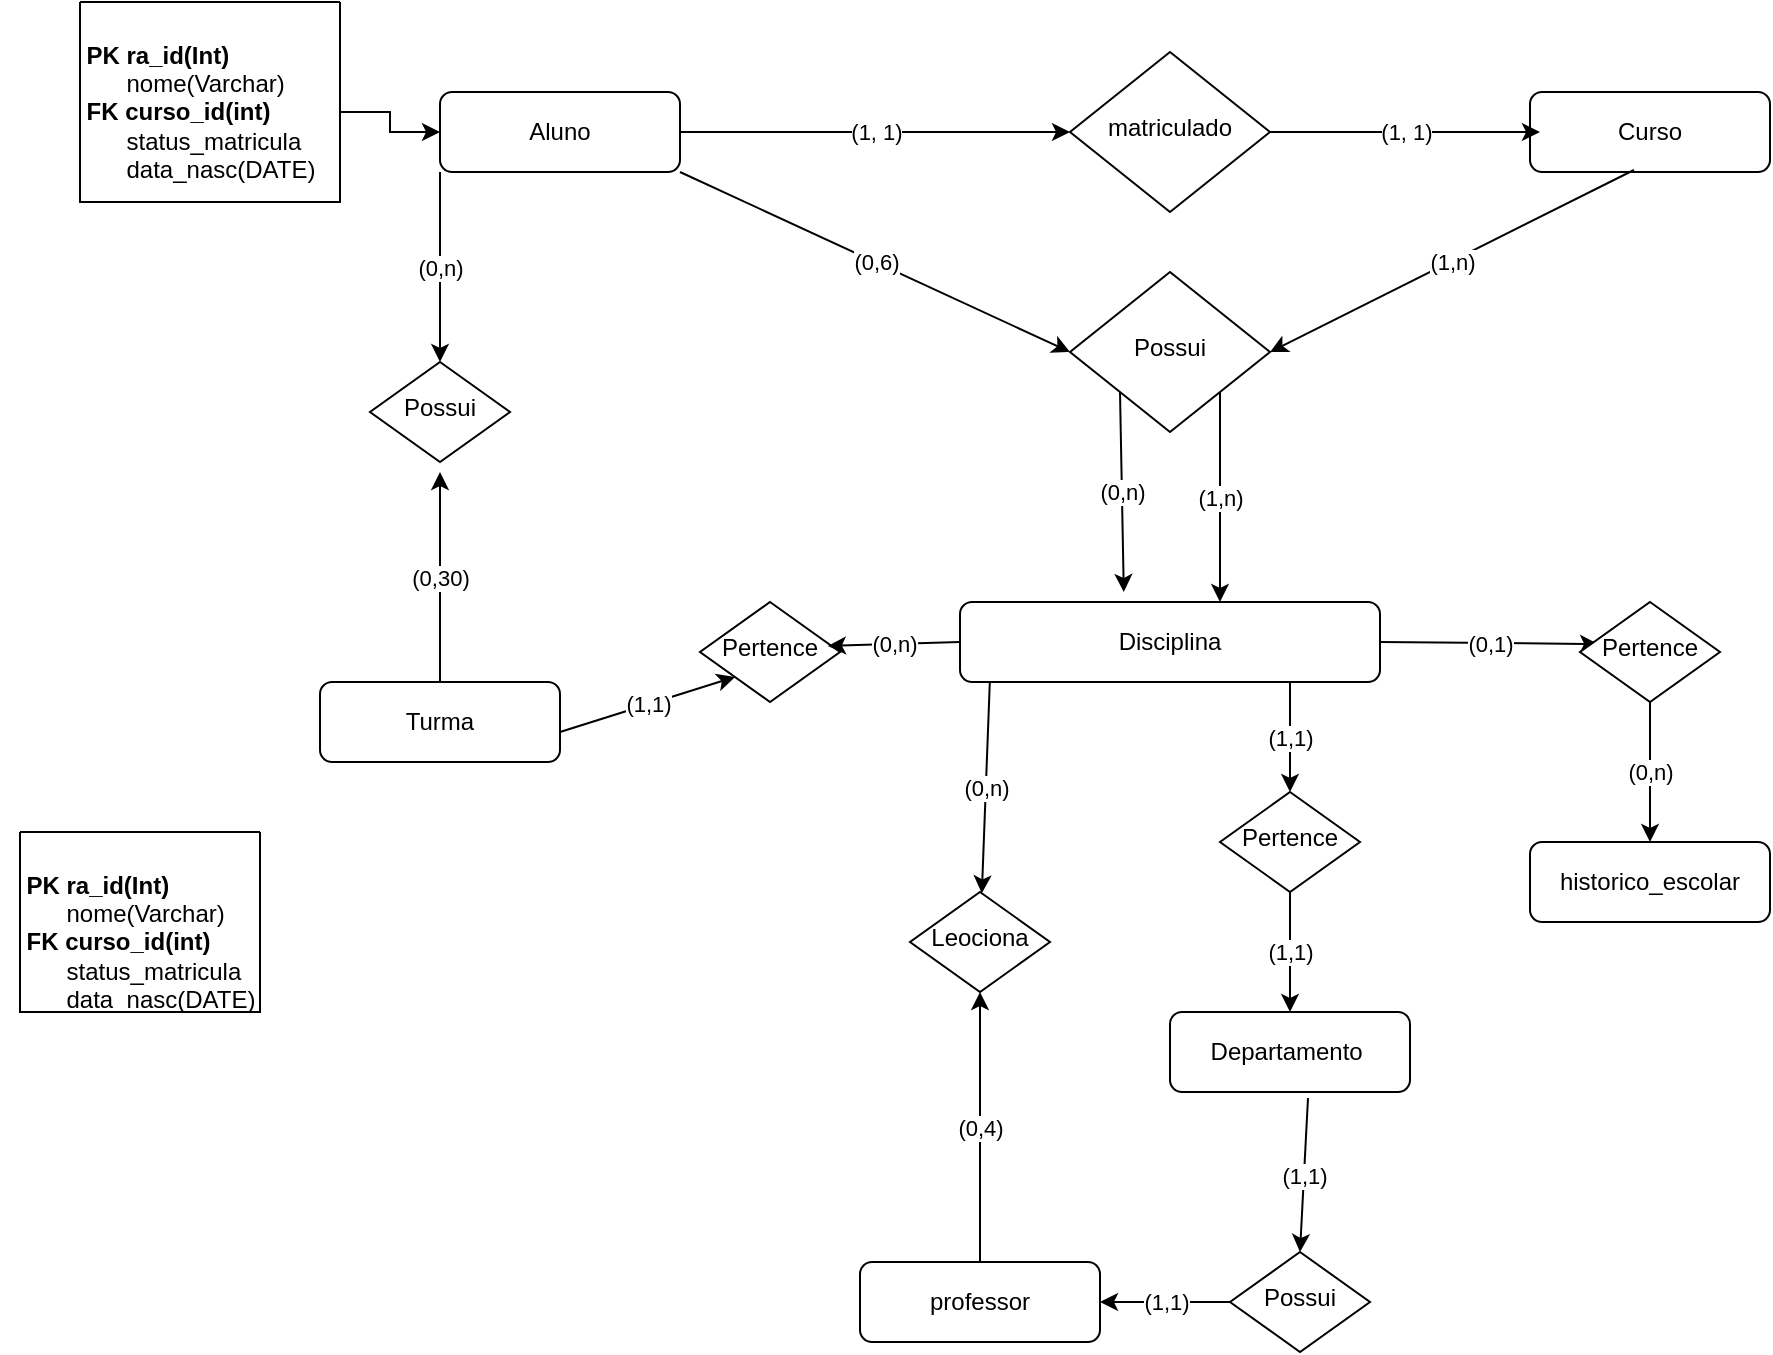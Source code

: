 <mxfile version="24.4.4" type="github">
  <diagram id="C5RBs43oDa-KdzZeNtuy" name="Page-1">
    <mxGraphModel dx="1995" dy="447" grid="1" gridSize="10" guides="1" tooltips="1" connect="1" arrows="1" fold="1" page="1" pageScale="1" pageWidth="1169" pageHeight="827" math="0" shadow="0">
      <root>
        <mxCell id="WIyWlLk6GJQsqaUBKTNV-0" />
        <mxCell id="WIyWlLk6GJQsqaUBKTNV-1" parent="WIyWlLk6GJQsqaUBKTNV-0" />
        <mxCell id="WIyWlLk6GJQsqaUBKTNV-3" value="Aluno" style="rounded=1;whiteSpace=wrap;html=1;fontSize=12;glass=0;strokeWidth=1;shadow=0;" parent="WIyWlLk6GJQsqaUBKTNV-1" vertex="1">
          <mxGeometry x="140" y="75" width="120" height="40" as="geometry" />
        </mxCell>
        <mxCell id="WIyWlLk6GJQsqaUBKTNV-6" value="matriculado" style="rhombus;whiteSpace=wrap;html=1;shadow=0;fontFamily=Helvetica;fontSize=12;align=center;strokeWidth=1;spacing=6;spacingTop=-4;" parent="WIyWlLk6GJQsqaUBKTNV-1" vertex="1">
          <mxGeometry x="455" y="55" width="100" height="80" as="geometry" />
        </mxCell>
        <mxCell id="WIyWlLk6GJQsqaUBKTNV-7" value="Curso" style="rounded=1;whiteSpace=wrap;html=1;fontSize=12;glass=0;strokeWidth=1;shadow=0;" parent="WIyWlLk6GJQsqaUBKTNV-1" vertex="1">
          <mxGeometry x="685" y="75" width="120" height="40" as="geometry" />
        </mxCell>
        <mxCell id="GtkZLF3a1ReEiGem8rHB-0" value="" style="endArrow=classic;html=1;rounded=0;exitX=1;exitY=0.5;exitDx=0;exitDy=0;fontStyle=1;" edge="1" parent="WIyWlLk6GJQsqaUBKTNV-1" source="WIyWlLk6GJQsqaUBKTNV-6">
          <mxGeometry relative="1" as="geometry">
            <mxPoint x="405" y="180" as="sourcePoint" />
            <mxPoint x="690" y="95" as="targetPoint" />
          </mxGeometry>
        </mxCell>
        <mxCell id="GtkZLF3a1ReEiGem8rHB-1" value="(1, 1)" style="edgeLabel;resizable=0;html=1;;align=center;verticalAlign=middle;" connectable="0" vertex="1" parent="GtkZLF3a1ReEiGem8rHB-0">
          <mxGeometry relative="1" as="geometry" />
        </mxCell>
        <mxCell id="GtkZLF3a1ReEiGem8rHB-4" value="" style="endArrow=classic;html=1;rounded=0;exitX=1;exitY=0.5;exitDx=0;exitDy=0;fontStyle=1;entryX=0;entryY=0.5;entryDx=0;entryDy=0;" edge="1" parent="WIyWlLk6GJQsqaUBKTNV-1" source="WIyWlLk6GJQsqaUBKTNV-3" target="WIyWlLk6GJQsqaUBKTNV-6">
          <mxGeometry relative="1" as="geometry">
            <mxPoint x="324.5" y="105" as="sourcePoint" />
            <mxPoint x="324.5" y="175" as="targetPoint" />
          </mxGeometry>
        </mxCell>
        <mxCell id="GtkZLF3a1ReEiGem8rHB-5" value="(1, 1)" style="edgeLabel;resizable=0;html=1;;align=center;verticalAlign=middle;" connectable="0" vertex="1" parent="GtkZLF3a1ReEiGem8rHB-4">
          <mxGeometry relative="1" as="geometry" />
        </mxCell>
        <mxCell id="GtkZLF3a1ReEiGem8rHB-6" value="Disciplina" style="rounded=1;whiteSpace=wrap;html=1;fontSize=12;glass=0;strokeWidth=1;shadow=0;" vertex="1" parent="WIyWlLk6GJQsqaUBKTNV-1">
          <mxGeometry x="400" y="330" width="210" height="40" as="geometry" />
        </mxCell>
        <mxCell id="GtkZLF3a1ReEiGem8rHB-7" value="" style="endArrow=classic;html=1;rounded=0;exitX=1;exitY=1;exitDx=0;exitDy=0;entryX=0;entryY=0.5;entryDx=0;entryDy=0;" edge="1" parent="WIyWlLk6GJQsqaUBKTNV-1" source="WIyWlLk6GJQsqaUBKTNV-3" target="GtkZLF3a1ReEiGem8rHB-9">
          <mxGeometry relative="1" as="geometry">
            <mxPoint x="315" y="185" as="sourcePoint" />
            <mxPoint x="415" y="215" as="targetPoint" />
          </mxGeometry>
        </mxCell>
        <mxCell id="GtkZLF3a1ReEiGem8rHB-8" value="(0,6)" style="edgeLabel;resizable=0;html=1;;align=center;verticalAlign=middle;" connectable="0" vertex="1" parent="GtkZLF3a1ReEiGem8rHB-7">
          <mxGeometry relative="1" as="geometry" />
        </mxCell>
        <mxCell id="GtkZLF3a1ReEiGem8rHB-9" value="Possui" style="rhombus;whiteSpace=wrap;html=1;shadow=0;fontFamily=Helvetica;fontSize=12;align=center;strokeWidth=1;spacing=6;spacingTop=-4;" vertex="1" parent="WIyWlLk6GJQsqaUBKTNV-1">
          <mxGeometry x="455" y="165" width="100" height="80" as="geometry" />
        </mxCell>
        <mxCell id="GtkZLF3a1ReEiGem8rHB-15" value="" style="endArrow=classic;html=1;rounded=0;exitX=0;exitY=1;exitDx=0;exitDy=0;entryX=0.39;entryY=-0.125;entryDx=0;entryDy=0;entryPerimeter=0;" edge="1" parent="WIyWlLk6GJQsqaUBKTNV-1" source="GtkZLF3a1ReEiGem8rHB-9" target="GtkZLF3a1ReEiGem8rHB-6">
          <mxGeometry relative="1" as="geometry">
            <mxPoint x="475" y="225" as="sourcePoint" />
            <mxPoint x="475" y="305" as="targetPoint" />
          </mxGeometry>
        </mxCell>
        <mxCell id="GtkZLF3a1ReEiGem8rHB-16" value="(0,n)" style="edgeLabel;resizable=0;html=1;;align=center;verticalAlign=middle;" connectable="0" vertex="1" parent="GtkZLF3a1ReEiGem8rHB-15">
          <mxGeometry relative="1" as="geometry" />
        </mxCell>
        <mxCell id="GtkZLF3a1ReEiGem8rHB-19" value="" style="endArrow=classic;html=1;rounded=0;entryX=1;entryY=0.5;entryDx=0;entryDy=0;exitX=0.433;exitY=0.975;exitDx=0;exitDy=0;exitPerimeter=0;" edge="1" parent="WIyWlLk6GJQsqaUBKTNV-1" source="WIyWlLk6GJQsqaUBKTNV-7" target="GtkZLF3a1ReEiGem8rHB-9">
          <mxGeometry relative="1" as="geometry">
            <mxPoint x="725" y="125" as="sourcePoint" />
            <mxPoint x="695" y="165" as="targetPoint" />
          </mxGeometry>
        </mxCell>
        <mxCell id="GtkZLF3a1ReEiGem8rHB-20" value="(1,n)" style="edgeLabel;resizable=0;html=1;;align=center;verticalAlign=middle;" connectable="0" vertex="1" parent="GtkZLF3a1ReEiGem8rHB-19">
          <mxGeometry relative="1" as="geometry" />
        </mxCell>
        <mxCell id="GtkZLF3a1ReEiGem8rHB-21" value="" style="endArrow=classic;html=1;rounded=0;exitX=1;exitY=1;exitDx=0;exitDy=0;entryX=0.619;entryY=0;entryDx=0;entryDy=0;entryPerimeter=0;" edge="1" parent="WIyWlLk6GJQsqaUBKTNV-1" source="GtkZLF3a1ReEiGem8rHB-9" target="GtkZLF3a1ReEiGem8rHB-6">
          <mxGeometry relative="1" as="geometry">
            <mxPoint x="550" y="225" as="sourcePoint" />
            <mxPoint x="530" y="305" as="targetPoint" />
          </mxGeometry>
        </mxCell>
        <mxCell id="GtkZLF3a1ReEiGem8rHB-22" value="(1,n)" style="edgeLabel;resizable=0;html=1;;align=center;verticalAlign=middle;" connectable="0" vertex="1" parent="GtkZLF3a1ReEiGem8rHB-21">
          <mxGeometry relative="1" as="geometry" />
        </mxCell>
        <mxCell id="GtkZLF3a1ReEiGem8rHB-23" value="&#xa;&lt;span style=&quot;color: rgba(0, 0, 0, 0); font-family: monospace; font-size: 0px; font-style: normal; font-variant-ligatures: normal; font-variant-caps: normal; font-weight: 400; letter-spacing: normal; orphans: 2; text-align: start; text-indent: 0px; text-transform: none; widows: 2; word-spacing: 0px; -webkit-text-stroke-width: 0px; white-space: nowrap; background-color: rgb(251, 251, 251); text-decoration-thickness: initial; text-decoration-style: initial; text-decoration-color: initial; display: inline !important; float: none;&quot;&gt;%3CmxGraphModel%3E%3Croot%3E%3CmxCell%20id%3D%220%22%2F%3E%3CmxCell%20id%3D%221%22%20parent%3D%220%22%2F%3E%3CmxCell%20id%3D%222%22%20value%3D%22%22%20style%3D%22endArrow%3Dclassic%3Bhtml%3D1%3Brounded%3D0%3BentryX%3D0. 5%3BentryY%3D0%3BentryDx%3D0%3BentryDy%3D0%3B%22%20edge%3D%221%22%20parent%3D%221%22%3E%3CmxGeometry%20relative%3D%221%22%20as%3D%22geometry%22%3E%3CmxPoint%20x%3D%22340%22%20y%3D%22340%22%200%20%20 como%3D%22sourcePoint%22%2F%3E%3CmxPoint%20x%3D%22285%22%20y%3D%22420%22%20as%3D%22targetPoint%22%2F%3E%3C%2FmxGeometry%3E%3C%2FmxCell%3E%3CmxCell%20id%3D%223%22%20value%3D%22(1%2C1)%22% 20style%3D%22edgeLabel%3Bresizable%3D0%3Bhtml%3D1%3B%3Balign%3Dcenter%3BverticalAlign%3Dmiddle%3B%22%20connectable%3D%220%22%20vertex%3D%221%22%20parent%3D%222%22%3E%3CmxGeometry%20relative%3D%221%22%20as%3D%22geometry%22%2F%3E%3C%2FmxCell%3E%3C%2Froot%3E%3C%2FmxGraphModel%3E" style="endArrow=classic;html=1;rounded=0;entryX=0.5;entryY=0;entryDx=0;entryDy=0;" edge="1" parent="WIyWlLk6GJQsqaUBKTNV-1" target="GtkZLF3a1ReEiGem8rHB-29">
          <mxGeometry relative="1" as="geometry">
            <mxPoint x="565" y="370" as="sourcePoint" />
            <mxPoint x="564.5" y="415" as="targetPoint" />
          </mxGeometry>
        </mxCell>
        <mxCell id="GtkZLF3a1ReEiGem8rHB-24" value="(1,1)" style="edgeLabel;resizable=0;html=1;;align=center;verticalAlign=middle;" connectable="0" vertex="1" parent="GtkZLF3a1ReEiGem8rHB-23">
          <mxGeometry relative="1" as="geometry" />
        </mxCell>
        <mxCell id="GtkZLF3a1ReEiGem8rHB-25" value="" style="endArrow=classic;html=1;rounded=0;exitX=1;exitY=0.5;exitDx=0;exitDy=0;entryX=0.129;entryY=0.42;entryDx=0;entryDy=0;entryPerimeter=0;" edge="1" parent="WIyWlLk6GJQsqaUBKTNV-1" source="GtkZLF3a1ReEiGem8rHB-6" target="GtkZLF3a1ReEiGem8rHB-39">
          <mxGeometry relative="1" as="geometry">
            <mxPoint x="565" y="345" as="sourcePoint" />
            <mxPoint x="665" y="345" as="targetPoint" />
          </mxGeometry>
        </mxCell>
        <mxCell id="GtkZLF3a1ReEiGem8rHB-26" value="(0,1)" style="edgeLabel;resizable=0;html=1;;align=center;verticalAlign=middle;" connectable="0" vertex="1" parent="GtkZLF3a1ReEiGem8rHB-25">
          <mxGeometry relative="1" as="geometry" />
        </mxCell>
        <mxCell id="GtkZLF3a1ReEiGem8rHB-28" style="edgeStyle=orthogonalEdgeStyle;rounded=0;orthogonalLoop=1;jettySize=auto;html=1;exitX=0;exitY=0.5;exitDx=0;exitDy=0;" edge="1" parent="WIyWlLk6GJQsqaUBKTNV-1">
          <mxGeometry relative="1" as="geometry">
            <mxPoint x="395" y="485" as="sourcePoint" />
            <mxPoint x="395" y="485" as="targetPoint" />
          </mxGeometry>
        </mxCell>
        <mxCell id="GtkZLF3a1ReEiGem8rHB-29" value="Pertence" style="rhombus;whiteSpace=wrap;html=1;shadow=0;fontFamily=Helvetica;fontSize=12;align=center;strokeWidth=1;spacing=6;spacingTop=-4;" vertex="1" parent="WIyWlLk6GJQsqaUBKTNV-1">
          <mxGeometry x="530" y="425" width="70" height="50" as="geometry" />
        </mxCell>
        <mxCell id="GtkZLF3a1ReEiGem8rHB-30" value="&#xa;&lt;span style=&quot;color: rgba(0, 0, 0, 0); font-family: monospace; font-size: 0px; font-style: normal; font-variant-ligatures: normal; font-variant-caps: normal; font-weight: 400; letter-spacing: normal; orphans: 2; text-align: start; text-indent: 0px; text-transform: none; widows: 2; word-spacing: 0px; -webkit-text-stroke-width: 0px; white-space: nowrap; background-color: rgb(251, 251, 251); text-decoration-thickness: initial; text-decoration-style: initial; text-decoration-color: initial; display: inline !important; float: none;&quot;&gt;%3CmxGraphModel%3E%3Croot%3E%3CmxCell%20id%3D%220%22%2F%3E%3CmxCell%20id%3D%221%22%20parent%3D%220%22%2F%3E%3CmxCell%20id%3D%222%22%20value%3D%22%22%20style%3D%22endArrow%3Dclassic%3Bhtml%3D1%3Brounded%3D0%3BentryX%3D0. 5%3BentryY%3D0%3BentryDx%3D0%3BentryDy%3D0%3B%22%20edge%3D%221%22%20parent%3D%221%22%3E%3CmxGeometry%20relative%3D%221%22%20as%3D%22geometry%22%3E%3CmxPoint%20x%3D%22340%22%20y%3D%22340%22%200%20%20 como%3D%22sourcePoint%22%2F%3E%3CmxPoint%20x%3D%22285%22%20y%3D%22420%22%20as%3D%22targetPoint%22%2F%3E%3C%2FmxGeometry%3E%3C%2FmxCell%3E%3CmxCell%20id%3D%223%22%20value%3D%22(1%2C1)%22% 20style%3D%22edgeLabel%3Bresizable%3D0%3Bhtml%3D1%3B%3Balign%3Dcenter%3BverticalAlign%3Dmiddle%3B%22%20connectable%3D%220%22%20vertex%3D%221%22%20parent%3D%222%22%3E%3CmxGeometry%20relative%3D%221%22%20as%3D%22geometry%22%2F%3E%3C%2FmxCell%3E%3C%2Froot%3E%3C%2FmxGraphModel%3E" style="endArrow=classic;html=1;rounded=0;exitX=0.5;exitY=1;exitDx=0;exitDy=0;entryX=0.5;entryY=0;entryDx=0;entryDy=0;" edge="1" parent="WIyWlLk6GJQsqaUBKTNV-1" source="GtkZLF3a1ReEiGem8rHB-29" target="GtkZLF3a1ReEiGem8rHB-32">
          <mxGeometry relative="1" as="geometry">
            <mxPoint x="518.5" y="495" as="sourcePoint" />
            <mxPoint x="515" y="545" as="targetPoint" />
          </mxGeometry>
        </mxCell>
        <mxCell id="GtkZLF3a1ReEiGem8rHB-31" value="(1,1)" style="edgeLabel;resizable=0;html=1;;align=center;verticalAlign=middle;" connectable="0" vertex="1" parent="GtkZLF3a1ReEiGem8rHB-30">
          <mxGeometry relative="1" as="geometry" />
        </mxCell>
        <mxCell id="GtkZLF3a1ReEiGem8rHB-32" value="Departamento&amp;nbsp;" style="rounded=1;whiteSpace=wrap;html=1;fontSize=12;glass=0;strokeWidth=1;shadow=0;" vertex="1" parent="WIyWlLk6GJQsqaUBKTNV-1">
          <mxGeometry x="505" y="535" width="120" height="40" as="geometry" />
        </mxCell>
        <mxCell id="GtkZLF3a1ReEiGem8rHB-38" value="historico_escolar" style="rounded=1;whiteSpace=wrap;html=1;fontSize=12;glass=0;strokeWidth=1;shadow=0;" vertex="1" parent="WIyWlLk6GJQsqaUBKTNV-1">
          <mxGeometry x="685" y="450" width="120" height="40" as="geometry" />
        </mxCell>
        <mxCell id="GtkZLF3a1ReEiGem8rHB-39" value="Pertence" style="rhombus;whiteSpace=wrap;html=1;shadow=0;fontFamily=Helvetica;fontSize=12;align=center;strokeWidth=1;spacing=6;spacingTop=-4;" vertex="1" parent="WIyWlLk6GJQsqaUBKTNV-1">
          <mxGeometry x="710" y="330" width="70" height="50" as="geometry" />
        </mxCell>
        <mxCell id="GtkZLF3a1ReEiGem8rHB-40" value="&#xa;&lt;span style=&quot;color: rgba(0, 0, 0, 0); font-family: monospace; font-size: 0px; font-style: normal; font-variant-ligatures: normal; font-variant-caps: normal; font-weight: 400; letter-spacing: normal; orphans: 2; text-align: start; text-indent: 0px; text-transform: none; widows: 2; word-spacing: 0px; -webkit-text-stroke-width: 0px; white-space: nowrap; background-color: rgb(251, 251, 251); text-decoration-thickness: initial; text-decoration-style: initial; text-decoration-color: initial; display: inline !important; float: none;&quot;&gt;%3CmxGraphModel%3E%3Croot%3E%3CmxCell%20id%3D%220%22%2F%3E%3CmxCell%20id%3D%221%22%20parent%3D%220%22%2F%3E%3CmxCell%20id%3D%222%22%20value%3D%22%22%20style%3D%22endArrow%3Dclassic%3Bhtml%3D1%3Brounded%3D0%3BentryX%3D0. 5%3BentryY%3D0%3BentryDx%3D0%3BentryDy%3D0%3B%22%20edge%3D%221%22%20parent%3D%221%22%3E%3CmxGeometry%20relative%3D%221%22%20as%3D%22geometry%22%3E%3CmxPoint%20x%3D%22340%22%20y%3D%22340%22%200%20%20 como%3D%22sourcePoint%22%2F%3E%3CmxPoint%20x%3D%22285%22%20y%3D%22420%22%20as%3D%22targetPoint%22%2F%3E%3C%2FmxGeometry%3E%3C%2FmxCell%3E%3CmxCell%20id%3D%223%22%20value%3D%22(1%2C1)%22% 20style%3D%22edgeLabel%3Bresizable%3D0%3Bhtml%3D1%3B%3Balign%3Dcenter%3BverticalAlign%3Dmiddle%3B%22%20connectable%3D%220%22%20vertex%3D%221%22%20parent%3D%222%22%3E%3CmxGeometry%20relative%3D%221%22%20as%3D%22geometry%22%2F%3E%3C%2FmxCell%3E%3C%2Froot%3E%3C%2FmxGraphModel%3E" style="endArrow=classic;html=1;rounded=0;exitX=0.5;exitY=1;exitDx=0;exitDy=0;" edge="1" parent="WIyWlLk6GJQsqaUBKTNV-1" source="GtkZLF3a1ReEiGem8rHB-39" target="GtkZLF3a1ReEiGem8rHB-38">
          <mxGeometry relative="1" as="geometry">
            <mxPoint x="700" y="375" as="sourcePoint" />
            <mxPoint x="745" y="425" as="targetPoint" />
          </mxGeometry>
        </mxCell>
        <mxCell id="GtkZLF3a1ReEiGem8rHB-41" value="(0,n)" style="edgeLabel;resizable=0;html=1;;align=center;verticalAlign=middle;" connectable="0" vertex="1" parent="GtkZLF3a1ReEiGem8rHB-40">
          <mxGeometry relative="1" as="geometry" />
        </mxCell>
        <mxCell id="GtkZLF3a1ReEiGem8rHB-42" value="" style="endArrow=classic;html=1;rounded=0;entryX=0.5;entryY=0;entryDx=0;entryDy=0;exitX=0.575;exitY=1.075;exitDx=0;exitDy=0;exitPerimeter=0;" edge="1" parent="WIyWlLk6GJQsqaUBKTNV-1" source="GtkZLF3a1ReEiGem8rHB-32" target="GtkZLF3a1ReEiGem8rHB-44">
          <mxGeometry relative="1" as="geometry">
            <mxPoint x="575" y="605" as="sourcePoint" />
            <mxPoint x="565" y="665" as="targetPoint" />
          </mxGeometry>
        </mxCell>
        <mxCell id="GtkZLF3a1ReEiGem8rHB-43" value="(1,1)" style="edgeLabel;resizable=0;html=1;;align=center;verticalAlign=middle;" connectable="0" vertex="1" parent="GtkZLF3a1ReEiGem8rHB-42">
          <mxGeometry relative="1" as="geometry" />
        </mxCell>
        <mxCell id="GtkZLF3a1ReEiGem8rHB-44" value="Possui" style="rhombus;whiteSpace=wrap;html=1;shadow=0;fontFamily=Helvetica;fontSize=12;align=center;strokeWidth=1;spacing=6;spacingTop=-4;" vertex="1" parent="WIyWlLk6GJQsqaUBKTNV-1">
          <mxGeometry x="535" y="655" width="70" height="50" as="geometry" />
        </mxCell>
        <mxCell id="GtkZLF3a1ReEiGem8rHB-45" value="" style="endArrow=classic;html=1;rounded=0;exitX=0;exitY=0.5;exitDx=0;exitDy=0;entryX=1;entryY=0.5;entryDx=0;entryDy=0;" edge="1" parent="WIyWlLk6GJQsqaUBKTNV-1" source="GtkZLF3a1ReEiGem8rHB-44" target="GtkZLF3a1ReEiGem8rHB-47">
          <mxGeometry relative="1" as="geometry">
            <mxPoint x="425" y="645" as="sourcePoint" />
            <mxPoint x="425.5" y="705" as="targetPoint" />
          </mxGeometry>
        </mxCell>
        <mxCell id="GtkZLF3a1ReEiGem8rHB-46" value="(1,1)" style="edgeLabel;resizable=0;html=1;;align=center;verticalAlign=middle;" connectable="0" vertex="1" parent="GtkZLF3a1ReEiGem8rHB-45">
          <mxGeometry relative="1" as="geometry" />
        </mxCell>
        <mxCell id="GtkZLF3a1ReEiGem8rHB-47" value="professor" style="rounded=1;whiteSpace=wrap;html=1;fontSize=12;glass=0;strokeWidth=1;shadow=0;" vertex="1" parent="WIyWlLk6GJQsqaUBKTNV-1">
          <mxGeometry x="350" y="660" width="120" height="40" as="geometry" />
        </mxCell>
        <mxCell id="GtkZLF3a1ReEiGem8rHB-48" value="" style="endArrow=classic;html=1;rounded=0;exitX=0.5;exitY=0;exitDx=0;exitDy=0;entryX=0.5;entryY=1;entryDx=0;entryDy=0;" edge="1" parent="WIyWlLk6GJQsqaUBKTNV-1" source="GtkZLF3a1ReEiGem8rHB-47" target="GtkZLF3a1ReEiGem8rHB-50">
          <mxGeometry relative="1" as="geometry">
            <mxPoint x="355.0" y="746.03" as="sourcePoint" />
            <mxPoint x="385" y="645" as="targetPoint" />
          </mxGeometry>
        </mxCell>
        <mxCell id="GtkZLF3a1ReEiGem8rHB-49" value="(0,4)" style="edgeLabel;resizable=0;html=1;;align=center;verticalAlign=middle;" connectable="0" vertex="1" parent="GtkZLF3a1ReEiGem8rHB-48">
          <mxGeometry relative="1" as="geometry" />
        </mxCell>
        <mxCell id="GtkZLF3a1ReEiGem8rHB-50" value="Leociona" style="rhombus;whiteSpace=wrap;html=1;shadow=0;fontFamily=Helvetica;fontSize=12;align=center;strokeWidth=1;spacing=6;spacingTop=-4;" vertex="1" parent="WIyWlLk6GJQsqaUBKTNV-1">
          <mxGeometry x="375" y="475" width="70" height="50" as="geometry" />
        </mxCell>
        <mxCell id="GtkZLF3a1ReEiGem8rHB-51" value="" style="endArrow=classic;html=1;rounded=0;exitX=0.071;exitY=1;exitDx=0;exitDy=0;exitPerimeter=0;" edge="1" parent="WIyWlLk6GJQsqaUBKTNV-1" source="GtkZLF3a1ReEiGem8rHB-6" target="GtkZLF3a1ReEiGem8rHB-50">
          <mxGeometry relative="1" as="geometry">
            <mxPoint x="425" y="345" as="sourcePoint" />
            <mxPoint x="425" y="475" as="targetPoint" />
          </mxGeometry>
        </mxCell>
        <mxCell id="GtkZLF3a1ReEiGem8rHB-52" value="(0,n)" style="edgeLabel;resizable=0;html=1;;align=center;verticalAlign=middle;" connectable="0" vertex="1" parent="GtkZLF3a1ReEiGem8rHB-51">
          <mxGeometry relative="1" as="geometry" />
        </mxCell>
        <mxCell id="GtkZLF3a1ReEiGem8rHB-57" value="Turma" style="rounded=1;whiteSpace=wrap;html=1;fontSize=12;glass=0;strokeWidth=1;shadow=0;" vertex="1" parent="WIyWlLk6GJQsqaUBKTNV-1">
          <mxGeometry x="80" y="370" width="120" height="40" as="geometry" />
        </mxCell>
        <mxCell id="GtkZLF3a1ReEiGem8rHB-61" value="" style="endArrow=classic;html=1;rounded=0;entryX=0.5;entryY=1;entryDx=0;entryDy=0;" edge="1" parent="WIyWlLk6GJQsqaUBKTNV-1" source="GtkZLF3a1ReEiGem8rHB-57">
          <mxGeometry relative="1" as="geometry">
            <mxPoint x="140" y="365" as="sourcePoint" />
            <mxPoint x="140" y="265" as="targetPoint" />
          </mxGeometry>
        </mxCell>
        <mxCell id="GtkZLF3a1ReEiGem8rHB-62" value="(0,30)" style="edgeLabel;resizable=0;html=1;;align=center;verticalAlign=middle;" connectable="0" vertex="1" parent="GtkZLF3a1ReEiGem8rHB-61">
          <mxGeometry relative="1" as="geometry" />
        </mxCell>
        <mxCell id="GtkZLF3a1ReEiGem8rHB-63" value="" style="endArrow=classic;html=1;rounded=0;entryX=0.5;entryY=0;entryDx=0;entryDy=0;exitX=0;exitY=1;exitDx=0;exitDy=0;" edge="1" parent="WIyWlLk6GJQsqaUBKTNV-1" source="WIyWlLk6GJQsqaUBKTNV-3" target="GtkZLF3a1ReEiGem8rHB-60">
          <mxGeometry relative="1" as="geometry">
            <mxPoint x="140" y="120" as="sourcePoint" />
            <mxPoint x="140" y="215" as="targetPoint" />
          </mxGeometry>
        </mxCell>
        <mxCell id="GtkZLF3a1ReEiGem8rHB-64" value="(0,n)" style="edgeLabel;resizable=0;html=1;;align=center;verticalAlign=middle;" connectable="0" vertex="1" parent="GtkZLF3a1ReEiGem8rHB-63">
          <mxGeometry relative="1" as="geometry" />
        </mxCell>
        <mxCell id="GtkZLF3a1ReEiGem8rHB-60" value="Possui" style="rhombus;whiteSpace=wrap;html=1;shadow=0;fontFamily=Helvetica;fontSize=12;align=center;strokeWidth=1;spacing=6;spacingTop=-4;" vertex="1" parent="WIyWlLk6GJQsqaUBKTNV-1">
          <mxGeometry x="105" y="210" width="70" height="50" as="geometry" />
        </mxCell>
        <mxCell id="GtkZLF3a1ReEiGem8rHB-65" value="Pertence" style="rhombus;whiteSpace=wrap;html=1;shadow=0;fontFamily=Helvetica;fontSize=12;align=center;strokeWidth=1;spacing=6;spacingTop=-4;" vertex="1" parent="WIyWlLk6GJQsqaUBKTNV-1">
          <mxGeometry x="270" y="330" width="70" height="50" as="geometry" />
        </mxCell>
        <mxCell id="GtkZLF3a1ReEiGem8rHB-66" value="" style="endArrow=classic;html=1;rounded=0;entryX=0;entryY=1;entryDx=0;entryDy=0;exitX=1;exitY=0.75;exitDx=0;exitDy=0;" edge="1" parent="WIyWlLk6GJQsqaUBKTNV-1" target="GtkZLF3a1ReEiGem8rHB-65">
          <mxGeometry relative="1" as="geometry">
            <mxPoint x="200" y="395" as="sourcePoint" />
            <mxPoint x="335" y="384.5" as="targetPoint" />
          </mxGeometry>
        </mxCell>
        <mxCell id="GtkZLF3a1ReEiGem8rHB-67" value="(1,1)" style="edgeLabel;resizable=0;html=1;;align=center;verticalAlign=middle;" connectable="0" vertex="1" parent="GtkZLF3a1ReEiGem8rHB-66">
          <mxGeometry relative="1" as="geometry" />
        </mxCell>
        <mxCell id="GtkZLF3a1ReEiGem8rHB-68" value="" style="endArrow=classic;html=1;rounded=0;exitX=0;exitY=0.5;exitDx=0;exitDy=0;entryX=0.914;entryY=0.44;entryDx=0;entryDy=0;entryPerimeter=0;" edge="1" parent="WIyWlLk6GJQsqaUBKTNV-1" source="GtkZLF3a1ReEiGem8rHB-6" target="GtkZLF3a1ReEiGem8rHB-65">
          <mxGeometry relative="1" as="geometry">
            <mxPoint x="335" y="275" as="sourcePoint" />
            <mxPoint x="435" y="275" as="targetPoint" />
          </mxGeometry>
        </mxCell>
        <mxCell id="GtkZLF3a1ReEiGem8rHB-69" value="(0,n)" style="edgeLabel;resizable=0;html=1;;align=center;verticalAlign=middle;" connectable="0" vertex="1" parent="GtkZLF3a1ReEiGem8rHB-68">
          <mxGeometry relative="1" as="geometry" />
        </mxCell>
        <mxCell id="GtkZLF3a1ReEiGem8rHB-145" value="" style="swimlane;startSize=0;" vertex="1" parent="WIyWlLk6GJQsqaUBKTNV-1">
          <mxGeometry x="-40" y="30" width="130" height="100" as="geometry" />
        </mxCell>
        <mxCell id="GtkZLF3a1ReEiGem8rHB-143" value="&lt;div style=&quot;text-align: justify;&quot;&gt;&lt;span style=&quot;background-color: initial;&quot;&gt;&lt;b&gt;PK ra_id(Int)&lt;/b&gt;&lt;/span&gt;&lt;/div&gt;&lt;div style=&quot;text-align: justify;&quot;&gt;&amp;nbsp; &amp;nbsp; &amp;nbsp; nome(Varchar)&lt;/div&gt;&lt;div style=&quot;text-align: justify;&quot;&gt;&lt;b&gt;FK curso_id(int)&lt;/b&gt;&lt;/div&gt;&lt;div style=&quot;text-align: justify;&quot;&gt;&amp;nbsp; &amp;nbsp; &amp;nbsp; status_matricula&lt;/div&gt;&lt;div style=&quot;text-align: justify;&quot;&gt;&amp;nbsp; &amp;nbsp; &amp;nbsp; data_nasc(DATE)&lt;/div&gt;" style="text;html=1;align=center;verticalAlign=middle;resizable=0;points=[];autosize=1;strokeColor=none;fillColor=none;" vertex="1" parent="GtkZLF3a1ReEiGem8rHB-145">
          <mxGeometry x="-10" y="10" width="140" height="90" as="geometry" />
        </mxCell>
        <mxCell id="GtkZLF3a1ReEiGem8rHB-150" value="" style="swimlane;startSize=0;" vertex="1" parent="WIyWlLk6GJQsqaUBKTNV-1">
          <mxGeometry x="-70" y="445" width="120" height="90" as="geometry" />
        </mxCell>
        <mxCell id="GtkZLF3a1ReEiGem8rHB-151" value="&lt;div style=&quot;text-align: justify;&quot;&gt;&lt;span style=&quot;background-color: initial;&quot;&gt;&lt;b&gt;PK ra_id(Int)&lt;/b&gt;&lt;/span&gt;&lt;/div&gt;&lt;div style=&quot;text-align: justify;&quot;&gt;&amp;nbsp; &amp;nbsp; &amp;nbsp; nome(Varchar)&lt;/div&gt;&lt;div style=&quot;text-align: justify;&quot;&gt;&lt;b&gt;FK curso_id(int)&lt;/b&gt;&lt;/div&gt;&lt;div style=&quot;text-align: justify;&quot;&gt;&amp;nbsp; &amp;nbsp; &amp;nbsp; status_matricula&lt;/div&gt;&lt;div style=&quot;text-align: justify;&quot;&gt;&amp;nbsp; &amp;nbsp; &amp;nbsp; data_nasc(DATE)&lt;/div&gt;" style="text;html=1;align=center;verticalAlign=middle;resizable=0;points=[];autosize=1;strokeColor=none;fillColor=none;" vertex="1" parent="GtkZLF3a1ReEiGem8rHB-150">
          <mxGeometry x="-10" y="10" width="140" height="90" as="geometry" />
        </mxCell>
        <mxCell id="GtkZLF3a1ReEiGem8rHB-152" value="" style="edgeStyle=orthogonalEdgeStyle;rounded=0;orthogonalLoop=1;jettySize=auto;html=1;" edge="1" parent="WIyWlLk6GJQsqaUBKTNV-1" source="GtkZLF3a1ReEiGem8rHB-143" target="WIyWlLk6GJQsqaUBKTNV-3">
          <mxGeometry relative="1" as="geometry" />
        </mxCell>
      </root>
    </mxGraphModel>
  </diagram>
</mxfile>
